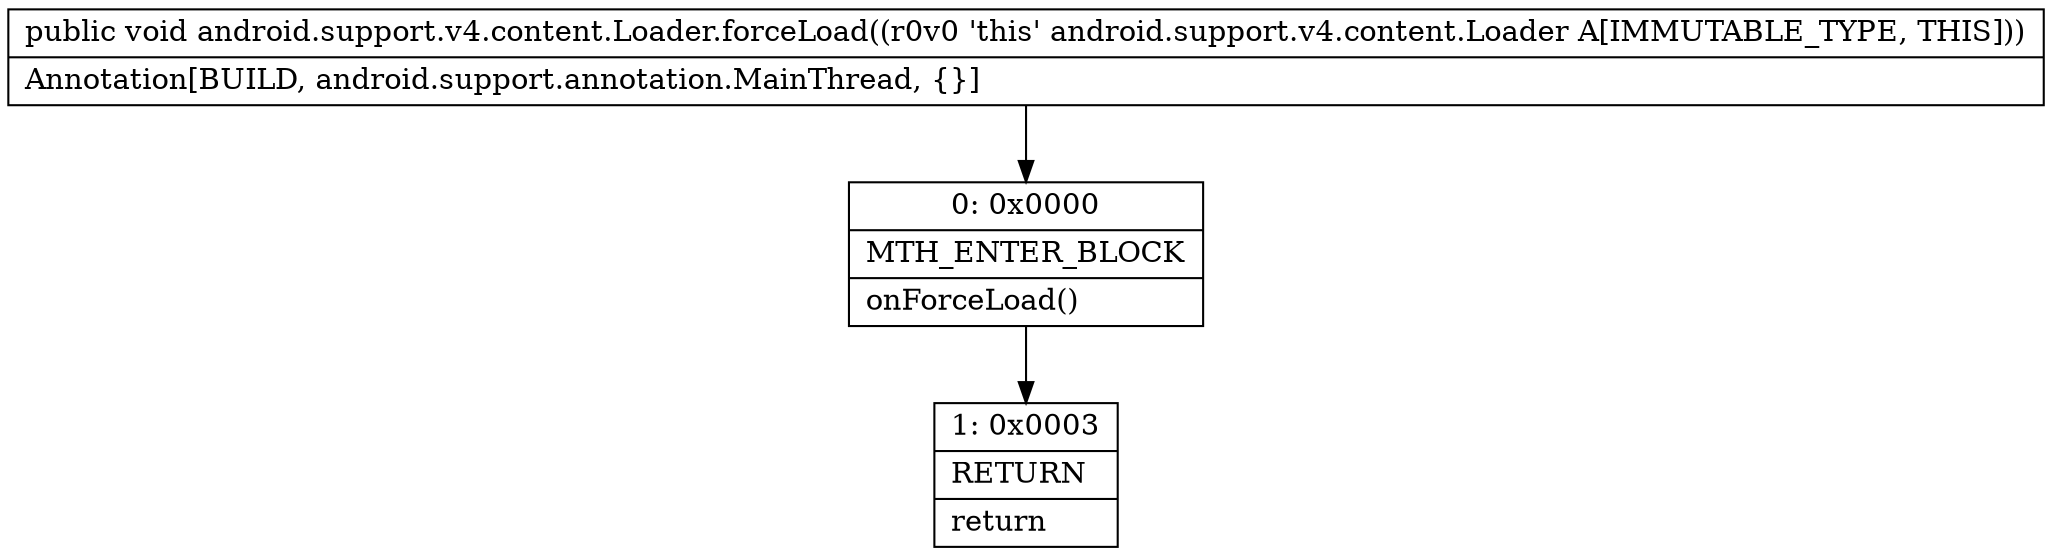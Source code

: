 digraph "CFG forandroid.support.v4.content.Loader.forceLoad()V" {
Node_0 [shape=record,label="{0\:\ 0x0000|MTH_ENTER_BLOCK\l|onForceLoad()\l}"];
Node_1 [shape=record,label="{1\:\ 0x0003|RETURN\l|return\l}"];
MethodNode[shape=record,label="{public void android.support.v4.content.Loader.forceLoad((r0v0 'this' android.support.v4.content.Loader A[IMMUTABLE_TYPE, THIS]))  | Annotation[BUILD, android.support.annotation.MainThread, \{\}]\l}"];
MethodNode -> Node_0;
Node_0 -> Node_1;
}

